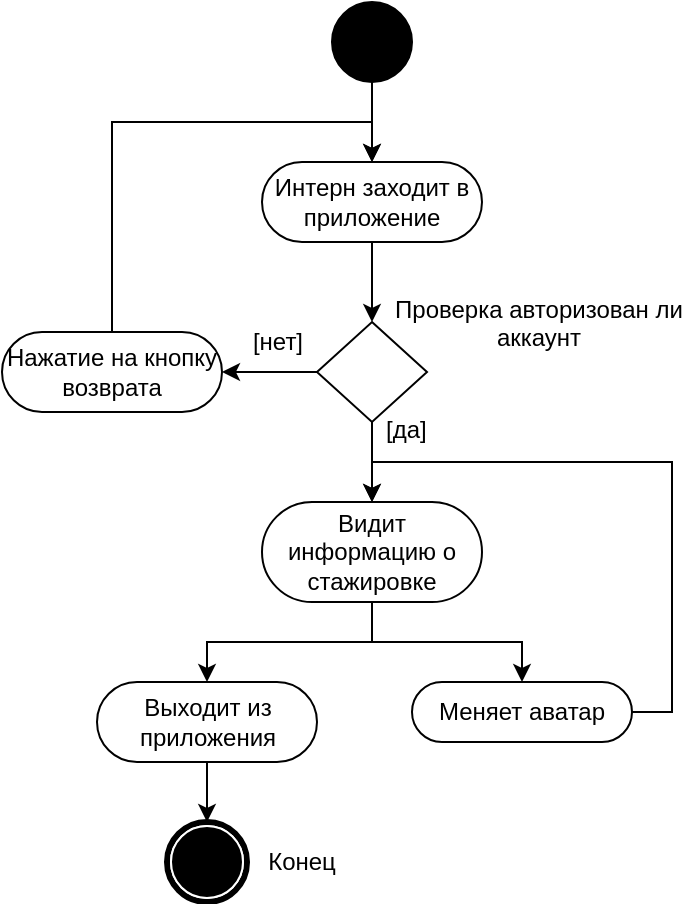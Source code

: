 <mxfile version="13.1.1" type="device"><diagram name="Page-1" id="0783ab3e-0a74-02c8-0abd-f7b4e66b4bec"><mxGraphModel dx="881" dy="874" grid="1" gridSize="10" guides="1" tooltips="1" connect="1" arrows="1" fold="1" page="1" pageScale="1" pageWidth="850" pageHeight="1100" background="#ffffff" math="0" shadow="0"><root><mxCell id="0"/><mxCell id="1" parent="0"/><mxCell id="ul2FEK0aBTKfKNwfx1_u-1" value="" style="shape=mxgraph.bpmn.shape;html=1;verticalLabelPosition=bottom;labelBackgroundColor=#ffffff;verticalAlign=top;perimeter=ellipsePerimeter;outline=end;symbol=terminate;rounded=0;shadow=0;comic=0;strokeWidth=1;fontFamily=Verdana;fontSize=12;align=center;" vertex="1" parent="1"><mxGeometry x="82.5" y="410" width="40" height="40" as="geometry"/></mxCell><mxCell id="ul2FEK0aBTKfKNwfx1_u-2" value="" style="ellipse;whiteSpace=wrap;html=1;rounded=0;shadow=0;comic=0;labelBackgroundColor=none;strokeWidth=1;fillColor=#000000;fontFamily=Verdana;fontSize=12;align=center;" vertex="1" parent="1"><mxGeometry x="165" width="40" height="40" as="geometry"/></mxCell><mxCell id="ul2FEK0aBTKfKNwfx1_u-10" style="edgeStyle=orthogonalEdgeStyle;rounded=0;orthogonalLoop=1;jettySize=auto;html=1;exitX=0.5;exitY=1;exitDx=0;exitDy=0;entryX=0.5;entryY=0;entryDx=0;entryDy=0;" edge="1" parent="1" source="ul2FEK0aBTKfKNwfx1_u-7" target="ul2FEK0aBTKfKNwfx1_u-9"><mxGeometry relative="1" as="geometry"/></mxCell><mxCell id="ul2FEK0aBTKfKNwfx1_u-7" value="&lt;span style=&quot;font-family: &amp;#34;helvetica&amp;#34;&quot;&gt;Интерн заходит в приложение&lt;/span&gt;" style="rounded=1;whiteSpace=wrap;html=1;shadow=0;comic=0;labelBackgroundColor=none;strokeWidth=1;fontFamily=Verdana;fontSize=12;align=center;arcSize=50;" vertex="1" parent="1"><mxGeometry x="130" y="80" width="110" height="40" as="geometry"/></mxCell><mxCell id="ul2FEK0aBTKfKNwfx1_u-8" value="" style="endArrow=classic;html=1;exitX=0.5;exitY=1;exitDx=0;exitDy=0;entryX=0.5;entryY=0;entryDx=0;entryDy=0;" edge="1" parent="1" source="ul2FEK0aBTKfKNwfx1_u-2" target="ul2FEK0aBTKfKNwfx1_u-7"><mxGeometry width="50" height="50" relative="1" as="geometry"><mxPoint x="330" y="370" as="sourcePoint"/><mxPoint x="380" y="320" as="targetPoint"/></mxGeometry></mxCell><mxCell id="ul2FEK0aBTKfKNwfx1_u-15" style="edgeStyle=orthogonalEdgeStyle;rounded=0;orthogonalLoop=1;jettySize=auto;html=1;exitX=0;exitY=0.5;exitDx=0;exitDy=0;entryX=1;entryY=0.5;entryDx=0;entryDy=0;" edge="1" parent="1" source="ul2FEK0aBTKfKNwfx1_u-9" target="ul2FEK0aBTKfKNwfx1_u-14"><mxGeometry relative="1" as="geometry"/></mxCell><mxCell id="ul2FEK0aBTKfKNwfx1_u-18" style="edgeStyle=orthogonalEdgeStyle;rounded=0;orthogonalLoop=1;jettySize=auto;html=1;exitX=0.5;exitY=1;exitDx=0;exitDy=0;entryX=0.5;entryY=0;entryDx=0;entryDy=0;" edge="1" parent="1" source="ul2FEK0aBTKfKNwfx1_u-9" target="ul2FEK0aBTKfKNwfx1_u-17"><mxGeometry relative="1" as="geometry"/></mxCell><mxCell id="ul2FEK0aBTKfKNwfx1_u-9" value="" style="rhombus;whiteSpace=wrap;html=1;" vertex="1" parent="1"><mxGeometry x="157.5" y="160" width="55" height="50" as="geometry"/></mxCell><mxCell id="ul2FEK0aBTKfKNwfx1_u-11" value="&lt;div style=&quot;text-align: center&quot;&gt;&lt;font face=&quot;helvetica&quot;&gt;Проверка авторизован ли аккаунт&lt;/font&gt;&lt;/div&gt;" style="text;whiteSpace=wrap;html=1;" vertex="1" parent="1"><mxGeometry x="190" y="140" width="155" height="30" as="geometry"/></mxCell><mxCell id="ul2FEK0aBTKfKNwfx1_u-13" value="[нет]" style="text;html=1;strokeColor=none;fillColor=none;align=center;verticalAlign=middle;whiteSpace=wrap;rounded=0;" vertex="1" parent="1"><mxGeometry x="118" y="160" width="40" height="20" as="geometry"/></mxCell><mxCell id="ul2FEK0aBTKfKNwfx1_u-16" style="edgeStyle=orthogonalEdgeStyle;rounded=0;orthogonalLoop=1;jettySize=auto;html=1;exitX=0.5;exitY=0;exitDx=0;exitDy=0;entryX=0.5;entryY=0;entryDx=0;entryDy=0;" edge="1" parent="1" source="ul2FEK0aBTKfKNwfx1_u-14" target="ul2FEK0aBTKfKNwfx1_u-7"><mxGeometry relative="1" as="geometry"/></mxCell><mxCell id="ul2FEK0aBTKfKNwfx1_u-14" value="&lt;font face=&quot;helvetica&quot;&gt;Нажатие на кнопку возврата&lt;/font&gt;" style="rounded=1;whiteSpace=wrap;html=1;shadow=0;comic=0;labelBackgroundColor=none;strokeWidth=1;fontFamily=Verdana;fontSize=12;align=center;arcSize=50;" vertex="1" parent="1"><mxGeometry y="165" width="110" height="40" as="geometry"/></mxCell><mxCell id="ul2FEK0aBTKfKNwfx1_u-21" style="edgeStyle=orthogonalEdgeStyle;rounded=0;orthogonalLoop=1;jettySize=auto;html=1;exitX=0.5;exitY=1;exitDx=0;exitDy=0;entryX=0.5;entryY=0;entryDx=0;entryDy=0;" edge="1" parent="1" source="ul2FEK0aBTKfKNwfx1_u-17" target="ul2FEK0aBTKfKNwfx1_u-20"><mxGeometry relative="1" as="geometry"/></mxCell><mxCell id="ul2FEK0aBTKfKNwfx1_u-24" style="edgeStyle=orthogonalEdgeStyle;rounded=0;orthogonalLoop=1;jettySize=auto;html=1;exitX=0.5;exitY=1;exitDx=0;exitDy=0;entryX=0.5;entryY=0;entryDx=0;entryDy=0;" edge="1" parent="1" source="ul2FEK0aBTKfKNwfx1_u-17" target="ul2FEK0aBTKfKNwfx1_u-23"><mxGeometry relative="1" as="geometry"/></mxCell><mxCell id="ul2FEK0aBTKfKNwfx1_u-17" value="&lt;font face=&quot;helvetica&quot;&gt;Видит информацию о стажировке&lt;/font&gt;" style="rounded=1;whiteSpace=wrap;html=1;shadow=0;comic=0;labelBackgroundColor=none;strokeWidth=1;fontFamily=Verdana;fontSize=12;align=center;arcSize=50;" vertex="1" parent="1"><mxGeometry x="130" y="250" width="110" height="50" as="geometry"/></mxCell><mxCell id="ul2FEK0aBTKfKNwfx1_u-19" value="&lt;div style=&quot;text-align: center&quot;&gt;&lt;font face=&quot;helvetica&quot;&gt;[да]&lt;/font&gt;&lt;/div&gt;" style="text;whiteSpace=wrap;html=1;" vertex="1" parent="1"><mxGeometry x="190" y="200" width="50" height="30" as="geometry"/></mxCell><mxCell id="ul2FEK0aBTKfKNwfx1_u-22" style="edgeStyle=orthogonalEdgeStyle;rounded=0;orthogonalLoop=1;jettySize=auto;html=1;exitX=1;exitY=0.5;exitDx=0;exitDy=0;entryX=0.5;entryY=0;entryDx=0;entryDy=0;" edge="1" parent="1" source="ul2FEK0aBTKfKNwfx1_u-20" target="ul2FEK0aBTKfKNwfx1_u-17"><mxGeometry relative="1" as="geometry"/></mxCell><mxCell id="ul2FEK0aBTKfKNwfx1_u-20" value="&lt;font face=&quot;helvetica&quot;&gt;Меняет аватар&lt;/font&gt;" style="rounded=1;whiteSpace=wrap;html=1;shadow=0;comic=0;labelBackgroundColor=none;strokeWidth=1;fontFamily=Verdana;fontSize=12;align=center;arcSize=50;" vertex="1" parent="1"><mxGeometry x="205" y="340" width="110" height="30" as="geometry"/></mxCell><mxCell id="ul2FEK0aBTKfKNwfx1_u-26" style="edgeStyle=orthogonalEdgeStyle;rounded=0;orthogonalLoop=1;jettySize=auto;html=1;exitX=0.5;exitY=1;exitDx=0;exitDy=0;entryX=0.5;entryY=0;entryDx=0;entryDy=0;" edge="1" parent="1" source="ul2FEK0aBTKfKNwfx1_u-23" target="ul2FEK0aBTKfKNwfx1_u-1"><mxGeometry relative="1" as="geometry"/></mxCell><mxCell id="ul2FEK0aBTKfKNwfx1_u-23" value="&lt;font face=&quot;helvetica&quot;&gt;Выходит из приложения&lt;/font&gt;" style="rounded=1;whiteSpace=wrap;html=1;shadow=0;comic=0;labelBackgroundColor=none;strokeWidth=1;fontFamily=Verdana;fontSize=12;align=center;arcSize=50;" vertex="1" parent="1"><mxGeometry x="47.5" y="340" width="110" height="40" as="geometry"/></mxCell><mxCell id="ul2FEK0aBTKfKNwfx1_u-27" value="Конец" style="text;html=1;strokeColor=none;fillColor=none;align=center;verticalAlign=middle;whiteSpace=wrap;rounded=0;" vertex="1" parent="1"><mxGeometry x="130" y="420" width="40" height="20" as="geometry"/></mxCell></root></mxGraphModel></diagram></mxfile>